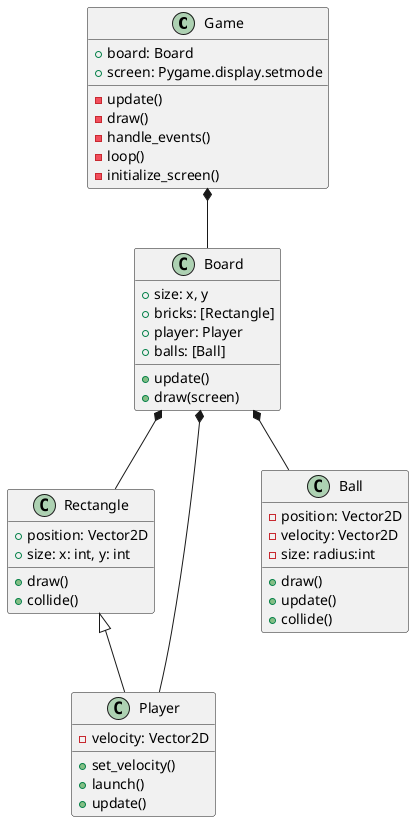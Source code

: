 @startuml 
class Game {
    + board: Board
    + screen: Pygame.display.setmode
    - update()
    - draw()
    - handle_events()
    - loop()
    - initialize_screen()
}

class Board {
    + size: x, y
    + bricks: [Rectangle]
    + player: Player
    + balls: [Ball]
    + update()
    + draw(screen)
}

class Rectangle {
    + position: Vector2D
    + size: x: int, y: int
    + draw()
    + collide()
}

class Player {
    - velocity: Vector2D
    + set_velocity()
    + launch()
    + update()
}

class Ball {
    - position: Vector2D
    - velocity: Vector2D
    - size: radius:int
    + draw()
    + update()
    + collide()
}

Game *-- Board
Rectangle <|-- Player
Board *-- Player
Board *-- Rectangle
Board *-- Ball
@enduml